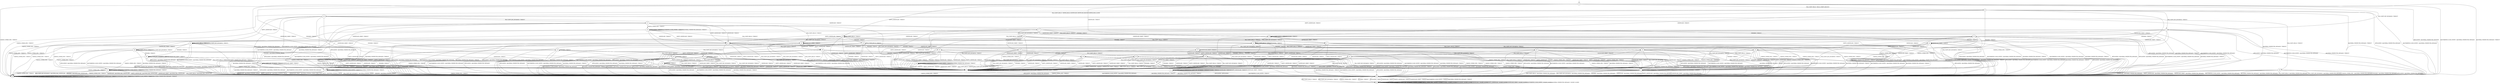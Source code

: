 digraph g {

	s0 [shape="circle" label="s0"];
	s1 [shape="circle" label="s1"];
	s2 [shape="circle" label="s2"];
	s3 [shape="circle" label="s3"];
	s4 [shape="circle" label="s4"];
	s5 [shape="circle" label="s5"];
	s6 [shape="circle" label="s6"];
	s7 [shape="circle" label="s7"];
	s8 [shape="circle" label="s8"];
	s9 [shape="circle" label="s9"];
	s10 [shape="circle" label="s10"];
	s11 [shape="circle" label="s11"];
	s12 [shape="circle" label="s12"];
	s13 [shape="circle" label="s13"];
	s14 [shape="circle" label="s14"];
	s15 [shape="circle" label="s15"];
	s16 [shape="circle" label="s16"];
	s17 [shape="circle" label="s17"];
	s18 [shape="circle" label="s18"];
	s19 [shape="circle" label="s19"];
	s20 [shape="circle" label="s20"];
	s21 [shape="circle" label="s21"];
	s22 [shape="circle" label="s22"];
	s23 [shape="circle" label="s23"];
	s24 [shape="circle" label="s24"];
	s25 [shape="circle" label="s25"];
	s26 [shape="circle" label="s26"];
	s27 [shape="circle" label="s27"];
	s28 [shape="circle" label="s28"];
	s29 [shape="circle" label="s29"];
	s30 [shape="circle" label="s30"];
	s31 [shape="circle" label="s31"];
	s32 [shape="circle" label="s32"];
	s33 [shape="circle" label="s33"];
	s34 [shape="circle" label="s34"];
	s35 [shape="circle" label="s35"];
	s36 [shape="circle" label="s36"];
	s37 [shape="circle" label="s37"];
	s38 [shape="circle" label="s38"];
	s39 [shape="circle" label="s39"];
	s40 [shape="circle" label="s40"];
	s41 [shape="circle" label="s41"];
	s42 [shape="circle" label="s42"];
	s43 [shape="circle" label="s43"];
	s44 [shape="circle" label="s44"];
	s45 [shape="circle" label="s45"];
	s46 [shape="circle" label="s46"];
	s0 -> s3 [label="RSA_CLIENT_HELLO / HELLO_VERIFY_REQUEST"];
	s0 -> s1 [label="RSA_CLIENT_KEY_EXCHANGE / TIMEOUT"];
	s0 -> s9 [label="CHANGE_CIPHER_SPEC / TIMEOUT"];
	s0 -> s7 [label="FINISHED / TIMEOUT"];
	s0 -> s5 [label="APPLICATION / Alert(FATAL,UNEXPECTED_MESSAGE)"];
	s0 -> s8 [label="CERTIFICATE / TIMEOUT"];
	s0 -> s4 [label="EMPTY_CERTIFICATE / TIMEOUT"];
	s0 -> s7 [label="CERTIFICATE_VERIFY / TIMEOUT"];
	s0 -> s5 [label="Alert(WARNING,CLOSE_NOTIFY) / Alert(FATAL,UNEXPECTED_MESSAGE)"];
	s0 -> s5 [label="Alert(FATAL,UNEXPECTED_MESSAGE) / TIMEOUT"];
	s1 -> s25 [label="RSA_CLIENT_HELLO / TIMEOUT"];
	s1 -> s7 [label="RSA_CLIENT_KEY_EXCHANGE / TIMEOUT"];
	s1 -> s2 [label="CHANGE_CIPHER_SPEC / TIMEOUT"];
	s1 -> s41 [label="FINISHED / TIMEOUT"];
	s1 -> s5 [label="APPLICATION / Alert(FATAL,UNEXPECTED_MESSAGE)"];
	s1 -> s24 [label="CERTIFICATE / TIMEOUT"];
	s1 -> s24 [label="EMPTY_CERTIFICATE / TIMEOUT"];
	s1 -> s42 [label="CERTIFICATE_VERIFY / TIMEOUT"];
	s1 -> s5 [label="Alert(WARNING,CLOSE_NOTIFY) / Alert(FATAL,UNEXPECTED_MESSAGE)"];
	s1 -> s5 [label="Alert(FATAL,UNEXPECTED_MESSAGE) / TIMEOUT"];
	s2 -> s5 [label="RSA_CLIENT_HELLO / Alert(FATAL,UNEXPECTED_MESSAGE)"];
	s2 -> s5 [label="RSA_CLIENT_KEY_EXCHANGE / Alert(FATAL,UNEXPECTED_MESSAGE)"];
	s2 -> s9 [label="CHANGE_CIPHER_SPEC / TIMEOUT"];
	s2 -> s5 [label="FINISHED / Alert(FATAL,UNEXPECTED_MESSAGE)"];
	s2 -> s2 [label="APPLICATION / TIMEOUT"];
	s2 -> s5 [label="CERTIFICATE / Alert(FATAL,UNEXPECTED_MESSAGE)"];
	s2 -> s5 [label="EMPTY_CERTIFICATE / Alert(FATAL,UNEXPECTED_MESSAGE)"];
	s2 -> s5 [label="CERTIFICATE_VERIFY / Alert(FATAL,UNEXPECTED_MESSAGE)"];
	s2 -> s2 [label="Alert(WARNING,CLOSE_NOTIFY) / TIMEOUT"];
	s2 -> s2 [label="Alert(FATAL,UNEXPECTED_MESSAGE) / TIMEOUT"];
	s3 -> s10 [label="RSA_CLIENT_HELLO / SERVER_HELLO,CERTIFICATE,CERTIFICATE_REQUEST,SERVER_HELLO_DONE"];
	s3 -> s1 [label="RSA_CLIENT_KEY_EXCHANGE / TIMEOUT"];
	s3 -> s9 [label="CHANGE_CIPHER_SPEC / TIMEOUT"];
	s3 -> s7 [label="FINISHED / TIMEOUT"];
	s3 -> s5 [label="APPLICATION / Alert(FATAL,UNEXPECTED_MESSAGE)"];
	s3 -> s8 [label="CERTIFICATE / TIMEOUT"];
	s3 -> s4 [label="EMPTY_CERTIFICATE / TIMEOUT"];
	s3 -> s7 [label="CERTIFICATE_VERIFY / TIMEOUT"];
	s3 -> s5 [label="Alert(WARNING,CLOSE_NOTIFY) / Alert(FATAL,UNEXPECTED_MESSAGE)"];
	s3 -> s5 [label="Alert(FATAL,UNEXPECTED_MESSAGE) / TIMEOUT"];
	s4 -> s4 [label="RSA_CLIENT_HELLO / TIMEOUT"];
	s4 -> s24 [label="RSA_CLIENT_KEY_EXCHANGE / TIMEOUT"];
	s4 -> s2 [label="CHANGE_CIPHER_SPEC / TIMEOUT"];
	s4 -> s33 [label="FINISHED / TIMEOUT"];
	s4 -> s5 [label="APPLICATION / Alert(FATAL,UNEXPECTED_MESSAGE)"];
	s4 -> s7 [label="CERTIFICATE / TIMEOUT"];
	s4 -> s7 [label="EMPTY_CERTIFICATE / TIMEOUT"];
	s4 -> s27 [label="CERTIFICATE_VERIFY / TIMEOUT"];
	s4 -> s5 [label="Alert(WARNING,CLOSE_NOTIFY) / Alert(FATAL,UNEXPECTED_MESSAGE)"];
	s4 -> s5 [label="Alert(FATAL,UNEXPECTED_MESSAGE) / TIMEOUT"];
	s5 -> s6 [label="RSA_CLIENT_HELLO / TIMEOUT"];
	s5 -> s6 [label="RSA_CLIENT_KEY_EXCHANGE / TIMEOUT"];
	s5 -> s6 [label="CHANGE_CIPHER_SPEC / TIMEOUT"];
	s5 -> s6 [label="FINISHED / TIMEOUT"];
	s5 -> s6 [label="APPLICATION / TIMEOUT"];
	s5 -> s6 [label="CERTIFICATE / TIMEOUT"];
	s5 -> s6 [label="EMPTY_CERTIFICATE / TIMEOUT"];
	s5 -> s6 [label="CERTIFICATE_VERIFY / TIMEOUT"];
	s5 -> s6 [label="Alert(WARNING,CLOSE_NOTIFY) / TIMEOUT"];
	s5 -> s6 [label="Alert(FATAL,UNEXPECTED_MESSAGE) / TIMEOUT"];
	s6 -> s6 [label="RSA_CLIENT_HELLO / SOCKET_CLOSED"];
	s6 -> s6 [label="RSA_CLIENT_KEY_EXCHANGE / SOCKET_CLOSED"];
	s6 -> s6 [label="CHANGE_CIPHER_SPEC / SOCKET_CLOSED"];
	s6 -> s6 [label="FINISHED / SOCKET_CLOSED"];
	s6 -> s6 [label="APPLICATION / SOCKET_CLOSED"];
	s6 -> s6 [label="CERTIFICATE / SOCKET_CLOSED"];
	s6 -> s6 [label="EMPTY_CERTIFICATE / SOCKET_CLOSED"];
	s6 -> s6 [label="CERTIFICATE_VERIFY / SOCKET_CLOSED"];
	s6 -> s6 [label="Alert(WARNING,CLOSE_NOTIFY) / SOCKET_CLOSED"];
	s6 -> s6 [label="Alert(FATAL,UNEXPECTED_MESSAGE) / SOCKET_CLOSED"];
	s7 -> s7 [label="RSA_CLIENT_HELLO / TIMEOUT"];
	s7 -> s7 [label="RSA_CLIENT_KEY_EXCHANGE / TIMEOUT"];
	s7 -> s9 [label="CHANGE_CIPHER_SPEC / TIMEOUT"];
	s7 -> s7 [label="FINISHED / TIMEOUT"];
	s7 -> s5 [label="APPLICATION / Alert(FATAL,UNEXPECTED_MESSAGE)"];
	s7 -> s7 [label="CERTIFICATE / TIMEOUT"];
	s7 -> s7 [label="EMPTY_CERTIFICATE / TIMEOUT"];
	s7 -> s7 [label="CERTIFICATE_VERIFY / TIMEOUT"];
	s7 -> s5 [label="Alert(WARNING,CLOSE_NOTIFY) / Alert(FATAL,UNEXPECTED_MESSAGE)"];
	s7 -> s5 [label="Alert(FATAL,UNEXPECTED_MESSAGE) / TIMEOUT"];
	s8 -> s8 [label="RSA_CLIENT_HELLO / TIMEOUT"];
	s8 -> s23 [label="RSA_CLIENT_KEY_EXCHANGE / TIMEOUT"];
	s8 -> s9 [label="CHANGE_CIPHER_SPEC / TIMEOUT"];
	s8 -> s8 [label="FINISHED / TIMEOUT"];
	s8 -> s5 [label="APPLICATION / Alert(FATAL,UNEXPECTED_MESSAGE)"];
	s8 -> s7 [label="CERTIFICATE / TIMEOUT"];
	s8 -> s7 [label="EMPTY_CERTIFICATE / TIMEOUT"];
	s8 -> s27 [label="CERTIFICATE_VERIFY / TIMEOUT"];
	s8 -> s5 [label="Alert(WARNING,CLOSE_NOTIFY) / Alert(FATAL,UNEXPECTED_MESSAGE)"];
	s8 -> s5 [label="Alert(FATAL,UNEXPECTED_MESSAGE) / TIMEOUT"];
	s9 -> s9 [label="RSA_CLIENT_HELLO / TIMEOUT"];
	s9 -> s9 [label="RSA_CLIENT_KEY_EXCHANGE / TIMEOUT"];
	s9 -> s9 [label="CHANGE_CIPHER_SPEC / TIMEOUT"];
	s9 -> s9 [label="FINISHED / TIMEOUT"];
	s9 -> s9 [label="APPLICATION / TIMEOUT"];
	s9 -> s9 [label="CERTIFICATE / TIMEOUT"];
	s9 -> s9 [label="EMPTY_CERTIFICATE / TIMEOUT"];
	s9 -> s9 [label="CERTIFICATE_VERIFY / TIMEOUT"];
	s9 -> s9 [label="Alert(WARNING,CLOSE_NOTIFY) / TIMEOUT"];
	s9 -> s9 [label="Alert(FATAL,UNEXPECTED_MESSAGE) / TIMEOUT"];
	s10 -> s26 [label="RSA_CLIENT_HELLO / TIMEOUT"];
	s10 -> s12 [label="RSA_CLIENT_KEY_EXCHANGE / TIMEOUT"];
	s10 -> s9 [label="CHANGE_CIPHER_SPEC / TIMEOUT"];
	s10 -> s7 [label="FINISHED / TIMEOUT"];
	s10 -> s5 [label="APPLICATION / Alert(FATAL,UNEXPECTED_MESSAGE)"];
	s10 -> s17 [label="CERTIFICATE / TIMEOUT"];
	s10 -> s11 [label="EMPTY_CERTIFICATE / TIMEOUT"];
	s10 -> s7 [label="CERTIFICATE_VERIFY / TIMEOUT"];
	s10 -> s5 [label="Alert(WARNING,CLOSE_NOTIFY) / Alert(FATAL,UNEXPECTED_MESSAGE)"];
	s10 -> s5 [label="Alert(FATAL,UNEXPECTED_MESSAGE) / TIMEOUT"];
	s11 -> s11 [label="RSA_CLIENT_HELLO / TIMEOUT"];
	s11 -> s11 [label="RSA_CLIENT_KEY_EXCHANGE / TIMEOUT"];
	s11 -> s13 [label="CHANGE_CIPHER_SPEC / TIMEOUT"];
	s11 -> s35 [label="FINISHED / TIMEOUT"];
	s11 -> s5 [label="APPLICATION / Alert(FATAL,UNEXPECTED_MESSAGE)"];
	s11 -> s7 [label="CERTIFICATE / TIMEOUT"];
	s11 -> s7 [label="EMPTY_CERTIFICATE / TIMEOUT"];
	s11 -> s38 [label="CERTIFICATE_VERIFY / TIMEOUT"];
	s11 -> s5 [label="Alert(WARNING,CLOSE_NOTIFY) / Alert(FATAL,UNEXPECTED_MESSAGE)"];
	s11 -> s5 [label="Alert(FATAL,UNEXPECTED_MESSAGE) / TIMEOUT"];
	s12 -> s25 [label="RSA_CLIENT_HELLO / TIMEOUT"];
	s12 -> s7 [label="RSA_CLIENT_KEY_EXCHANGE / TIMEOUT"];
	s12 -> s16 [label="CHANGE_CIPHER_SPEC / TIMEOUT"];
	s12 -> s41 [label="FINISHED / TIMEOUT"];
	s12 -> s5 [label="APPLICATION / Alert(FATAL,UNEXPECTED_MESSAGE)"];
	s12 -> s24 [label="CERTIFICATE / TIMEOUT"];
	s12 -> s24 [label="EMPTY_CERTIFICATE / TIMEOUT"];
	s12 -> s14 [label="CERTIFICATE_VERIFY / TIMEOUT"];
	s12 -> s5 [label="Alert(WARNING,CLOSE_NOTIFY) / Alert(FATAL,UNEXPECTED_MESSAGE)"];
	s12 -> s5 [label="Alert(FATAL,UNEXPECTED_MESSAGE) / TIMEOUT"];
	s13 -> s5 [label="RSA_CLIENT_HELLO / Alert(FATAL,BAD_CERTIFICATE)"];
	s13 -> s5 [label="RSA_CLIENT_KEY_EXCHANGE / Alert(FATAL,BAD_CERTIFICATE)"];
	s13 -> s9 [label="CHANGE_CIPHER_SPEC / TIMEOUT"];
	s13 -> s5 [label="FINISHED / Alert(FATAL,BAD_CERTIFICATE)"];
	s13 -> s13 [label="APPLICATION / TIMEOUT"];
	s13 -> s5 [label="CERTIFICATE / Alert(FATAL,BAD_CERTIFICATE)"];
	s13 -> s5 [label="EMPTY_CERTIFICATE / Alert(FATAL,BAD_CERTIFICATE)"];
	s13 -> s5 [label="CERTIFICATE_VERIFY / Alert(FATAL,BAD_CERTIFICATE)"];
	s13 -> s13 [label="Alert(WARNING,CLOSE_NOTIFY) / TIMEOUT"];
	s13 -> s13 [label="Alert(FATAL,UNEXPECTED_MESSAGE) / TIMEOUT"];
	s14 -> s34 [label="RSA_CLIENT_HELLO / TIMEOUT"];
	s14 -> s7 [label="RSA_CLIENT_KEY_EXCHANGE / TIMEOUT"];
	s14 -> s15 [label="CHANGE_CIPHER_SPEC / TIMEOUT"];
	s14 -> s14 [label="FINISHED / TIMEOUT"];
	s14 -> s5 [label="APPLICATION / Alert(FATAL,UNEXPECTED_MESSAGE)"];
	s14 -> s36 [label="CERTIFICATE / TIMEOUT"];
	s14 -> s36 [label="EMPTY_CERTIFICATE / TIMEOUT"];
	s14 -> s7 [label="CERTIFICATE_VERIFY / TIMEOUT"];
	s14 -> s5 [label="Alert(WARNING,CLOSE_NOTIFY) / Alert(FATAL,UNEXPECTED_MESSAGE)"];
	s14 -> s5 [label="Alert(FATAL,UNEXPECTED_MESSAGE) / TIMEOUT"];
	s15 -> s5 [label="RSA_CLIENT_HELLO / Alert(FATAL,INTERNAL_ERROR)"];
	s15 -> s5 [label="RSA_CLIENT_KEY_EXCHANGE / Alert(FATAL,INTERNAL_ERROR)"];
	s15 -> s9 [label="CHANGE_CIPHER_SPEC / TIMEOUT"];
	s15 -> s5 [label="FINISHED / Alert(FATAL,INTERNAL_ERROR)"];
	s15 -> s15 [label="APPLICATION / TIMEOUT"];
	s15 -> s5 [label="CERTIFICATE / Alert(FATAL,INTERNAL_ERROR)"];
	s15 -> s5 [label="EMPTY_CERTIFICATE / Alert(FATAL,INTERNAL_ERROR)"];
	s15 -> s5 [label="CERTIFICATE_VERIFY / Alert(FATAL,INTERNAL_ERROR)"];
	s15 -> s15 [label="Alert(WARNING,CLOSE_NOTIFY) / TIMEOUT"];
	s15 -> s15 [label="Alert(FATAL,UNEXPECTED_MESSAGE) / TIMEOUT"];
	s16 -> s25 [label="RSA_CLIENT_HELLO / TIMEOUT"];
	s16 -> s7 [label="RSA_CLIENT_KEY_EXCHANGE / TIMEOUT"];
	s16 -> s9 [label="CHANGE_CIPHER_SPEC / TIMEOUT"];
	s16 -> s5 [label="FINISHED / Alert(FATAL,INTERNAL_ERROR)"];
	s16 -> s16 [label="APPLICATION / TIMEOUT"];
	s16 -> s24 [label="CERTIFICATE / TIMEOUT"];
	s16 -> s24 [label="EMPTY_CERTIFICATE / TIMEOUT"];
	s16 -> s42 [label="CERTIFICATE_VERIFY / TIMEOUT"];
	s16 -> s16 [label="Alert(WARNING,CLOSE_NOTIFY) / TIMEOUT"];
	s16 -> s16 [label="Alert(FATAL,UNEXPECTED_MESSAGE) / TIMEOUT"];
	s17 -> s8 [label="RSA_CLIENT_HELLO / TIMEOUT"];
	s17 -> s18 [label="RSA_CLIENT_KEY_EXCHANGE / TIMEOUT"];
	s17 -> s9 [label="CHANGE_CIPHER_SPEC / TIMEOUT"];
	s17 -> s8 [label="FINISHED / TIMEOUT"];
	s17 -> s5 [label="APPLICATION / Alert(FATAL,UNEXPECTED_MESSAGE)"];
	s17 -> s7 [label="CERTIFICATE / TIMEOUT"];
	s17 -> s7 [label="EMPTY_CERTIFICATE / TIMEOUT"];
	s17 -> s27 [label="CERTIFICATE_VERIFY / TIMEOUT"];
	s17 -> s5 [label="Alert(WARNING,CLOSE_NOTIFY) / Alert(FATAL,UNEXPECTED_MESSAGE)"];
	s17 -> s5 [label="Alert(FATAL,UNEXPECTED_MESSAGE) / TIMEOUT"];
	s18 -> s23 [label="RSA_CLIENT_HELLO / TIMEOUT"];
	s18 -> s7 [label="RSA_CLIENT_KEY_EXCHANGE / TIMEOUT"];
	s18 -> s9 [label="CHANGE_CIPHER_SPEC / TIMEOUT"];
	s18 -> s23 [label="FINISHED / TIMEOUT"];
	s18 -> s5 [label="APPLICATION / Alert(FATAL,UNEXPECTED_MESSAGE)"];
	s18 -> s7 [label="CERTIFICATE / TIMEOUT"];
	s18 -> s7 [label="EMPTY_CERTIFICATE / TIMEOUT"];
	s18 -> s19 [label="CERTIFICATE_VERIFY / TIMEOUT"];
	s18 -> s5 [label="Alert(WARNING,CLOSE_NOTIFY) / Alert(FATAL,UNEXPECTED_MESSAGE)"];
	s18 -> s5 [label="Alert(FATAL,UNEXPECTED_MESSAGE) / TIMEOUT"];
	s19 -> s22 [label="RSA_CLIENT_HELLO / TIMEOUT"];
	s19 -> s7 [label="RSA_CLIENT_KEY_EXCHANGE / TIMEOUT"];
	s19 -> s20 [label="CHANGE_CIPHER_SPEC / TIMEOUT"];
	s19 -> s39 [label="FINISHED / TIMEOUT"];
	s19 -> s5 [label="APPLICATION / Alert(FATAL,UNEXPECTED_MESSAGE)"];
	s19 -> s7 [label="CERTIFICATE / TIMEOUT"];
	s19 -> s7 [label="EMPTY_CERTIFICATE / TIMEOUT"];
	s19 -> s7 [label="CERTIFICATE_VERIFY / TIMEOUT"];
	s19 -> s5 [label="Alert(WARNING,CLOSE_NOTIFY) / Alert(FATAL,UNEXPECTED_MESSAGE)"];
	s19 -> s5 [label="Alert(FATAL,UNEXPECTED_MESSAGE) / TIMEOUT"];
	s20 -> s7 [label="RSA_CLIENT_HELLO / TIMEOUT"];
	s20 -> s7 [label="RSA_CLIENT_KEY_EXCHANGE / TIMEOUT"];
	s20 -> s9 [label="CHANGE_CIPHER_SPEC / TIMEOUT"];
	s20 -> s21 [label="FINISHED / CHANGE_CIPHER_SPEC,FINISHED,CHANGE_CIPHER_SPEC,FINISHED"];
	s20 -> s20 [label="APPLICATION / TIMEOUT"];
	s20 -> s7 [label="CERTIFICATE / TIMEOUT"];
	s20 -> s7 [label="EMPTY_CERTIFICATE / TIMEOUT"];
	s20 -> s7 [label="CERTIFICATE_VERIFY / TIMEOUT"];
	s20 -> s20 [label="Alert(WARNING,CLOSE_NOTIFY) / TIMEOUT"];
	s20 -> s20 [label="Alert(FATAL,UNEXPECTED_MESSAGE) / TIMEOUT"];
	s21 -> s21 [label="RSA_CLIENT_HELLO / TIMEOUT"];
	s21 -> s21 [label="RSA_CLIENT_KEY_EXCHANGE / TIMEOUT"];
	s21 -> s9 [label="CHANGE_CIPHER_SPEC / TIMEOUT"];
	s21 -> s21 [label="FINISHED / TIMEOUT"];
	s21 -> s5 [label="APPLICATION / APPLICATION"];
	s21 -> s21 [label="CERTIFICATE / TIMEOUT"];
	s21 -> s21 [label="EMPTY_CERTIFICATE / TIMEOUT"];
	s21 -> s21 [label="CERTIFICATE_VERIFY / TIMEOUT"];
	s21 -> s5 [label="Alert(WARNING,CLOSE_NOTIFY) / TIMEOUT"];
	s21 -> s5 [label="Alert(FATAL,UNEXPECTED_MESSAGE) / TIMEOUT"];
	s22 -> s7 [label="RSA_CLIENT_HELLO / TIMEOUT"];
	s22 -> s7 [label="RSA_CLIENT_KEY_EXCHANGE / TIMEOUT"];
	s22 -> s2 [label="CHANGE_CIPHER_SPEC / TIMEOUT"];
	s22 -> s32 [label="FINISHED / TIMEOUT"];
	s22 -> s5 [label="APPLICATION / Alert(FATAL,UNEXPECTED_MESSAGE)"];
	s22 -> s7 [label="CERTIFICATE / TIMEOUT"];
	s22 -> s7 [label="EMPTY_CERTIFICATE / TIMEOUT"];
	s22 -> s7 [label="CERTIFICATE_VERIFY / TIMEOUT"];
	s22 -> s5 [label="Alert(WARNING,CLOSE_NOTIFY) / Alert(FATAL,UNEXPECTED_MESSAGE)"];
	s22 -> s5 [label="Alert(FATAL,UNEXPECTED_MESSAGE) / TIMEOUT"];
	s23 -> s23 [label="RSA_CLIENT_HELLO / TIMEOUT"];
	s23 -> s7 [label="RSA_CLIENT_KEY_EXCHANGE / TIMEOUT"];
	s23 -> s9 [label="CHANGE_CIPHER_SPEC / TIMEOUT"];
	s23 -> s23 [label="FINISHED / TIMEOUT"];
	s23 -> s5 [label="APPLICATION / Alert(FATAL,UNEXPECTED_MESSAGE)"];
	s23 -> s7 [label="CERTIFICATE / TIMEOUT"];
	s23 -> s7 [label="EMPTY_CERTIFICATE / TIMEOUT"];
	s23 -> s28 [label="CERTIFICATE_VERIFY / TIMEOUT"];
	s23 -> s5 [label="Alert(WARNING,CLOSE_NOTIFY) / Alert(FATAL,UNEXPECTED_MESSAGE)"];
	s23 -> s5 [label="Alert(FATAL,UNEXPECTED_MESSAGE) / TIMEOUT"];
	s24 -> s29 [label="RSA_CLIENT_HELLO / TIMEOUT"];
	s24 -> s7 [label="RSA_CLIENT_KEY_EXCHANGE / TIMEOUT"];
	s24 -> s2 [label="CHANGE_CIPHER_SPEC / TIMEOUT"];
	s24 -> s45 [label="FINISHED / TIMEOUT"];
	s24 -> s5 [label="APPLICATION / Alert(FATAL,UNEXPECTED_MESSAGE)"];
	s24 -> s7 [label="CERTIFICATE / TIMEOUT"];
	s24 -> s7 [label="EMPTY_CERTIFICATE / TIMEOUT"];
	s24 -> s28 [label="CERTIFICATE_VERIFY / TIMEOUT"];
	s24 -> s5 [label="Alert(WARNING,CLOSE_NOTIFY) / Alert(FATAL,UNEXPECTED_MESSAGE)"];
	s24 -> s5 [label="Alert(FATAL,UNEXPECTED_MESSAGE) / TIMEOUT"];
	s25 -> s7 [label="RSA_CLIENT_HELLO / TIMEOUT"];
	s25 -> s7 [label="RSA_CLIENT_KEY_EXCHANGE / TIMEOUT"];
	s25 -> s2 [label="CHANGE_CIPHER_SPEC / TIMEOUT"];
	s25 -> s30 [label="FINISHED / TIMEOUT"];
	s25 -> s5 [label="APPLICATION / Alert(FATAL,UNEXPECTED_MESSAGE)"];
	s25 -> s29 [label="CERTIFICATE / TIMEOUT"];
	s25 -> s29 [label="EMPTY_CERTIFICATE / TIMEOUT"];
	s25 -> s25 [label="CERTIFICATE_VERIFY / TIMEOUT"];
	s25 -> s5 [label="Alert(WARNING,CLOSE_NOTIFY) / Alert(FATAL,UNEXPECTED_MESSAGE)"];
	s25 -> s5 [label="Alert(FATAL,UNEXPECTED_MESSAGE) / TIMEOUT"];
	s26 -> s5 [label="RSA_CLIENT_HELLO / Alert(FATAL,UNEXPECTED_MESSAGE)"];
	s26 -> s5 [label="RSA_CLIENT_KEY_EXCHANGE / Alert(FATAL,UNEXPECTED_MESSAGE)"];
	s26 -> s5 [label="CHANGE_CIPHER_SPEC / Alert(FATAL,UNEXPECTED_MESSAGE)"];
	s26 -> s5 [label="FINISHED / Alert(FATAL,UNEXPECTED_MESSAGE)"];
	s26 -> s5 [label="APPLICATION / Alert(FATAL,UNEXPECTED_MESSAGE)"];
	s26 -> s5 [label="CERTIFICATE / Alert(FATAL,UNEXPECTED_MESSAGE)"];
	s26 -> s5 [label="EMPTY_CERTIFICATE / Alert(FATAL,UNEXPECTED_MESSAGE)"];
	s26 -> s5 [label="CERTIFICATE_VERIFY / Alert(FATAL,UNEXPECTED_MESSAGE)"];
	s26 -> s5 [label="Alert(WARNING,CLOSE_NOTIFY) / Alert(FATAL,UNEXPECTED_MESSAGE)"];
	s26 -> s5 [label="Alert(FATAL,UNEXPECTED_MESSAGE) / Alert(FATAL,UNEXPECTED_MESSAGE)"];
	s27 -> s40 [label="RSA_CLIENT_HELLO / TIMEOUT"];
	s27 -> s28 [label="RSA_CLIENT_KEY_EXCHANGE / TIMEOUT"];
	s27 -> s2 [label="CHANGE_CIPHER_SPEC / TIMEOUT"];
	s27 -> s43 [label="FINISHED / TIMEOUT"];
	s27 -> s5 [label="APPLICATION / Alert(FATAL,UNEXPECTED_MESSAGE)"];
	s27 -> s7 [label="CERTIFICATE / TIMEOUT"];
	s27 -> s7 [label="EMPTY_CERTIFICATE / TIMEOUT"];
	s27 -> s7 [label="CERTIFICATE_VERIFY / TIMEOUT"];
	s27 -> s5 [label="Alert(WARNING,CLOSE_NOTIFY) / Alert(FATAL,UNEXPECTED_MESSAGE)"];
	s27 -> s5 [label="Alert(FATAL,UNEXPECTED_MESSAGE) / TIMEOUT"];
	s28 -> s22 [label="RSA_CLIENT_HELLO / TIMEOUT"];
	s28 -> s7 [label="RSA_CLIENT_KEY_EXCHANGE / TIMEOUT"];
	s28 -> s2 [label="CHANGE_CIPHER_SPEC / TIMEOUT"];
	s28 -> s39 [label="FINISHED / TIMEOUT"];
	s28 -> s5 [label="APPLICATION / Alert(FATAL,UNEXPECTED_MESSAGE)"];
	s28 -> s7 [label="CERTIFICATE / TIMEOUT"];
	s28 -> s7 [label="EMPTY_CERTIFICATE / TIMEOUT"];
	s28 -> s7 [label="CERTIFICATE_VERIFY / TIMEOUT"];
	s28 -> s5 [label="Alert(WARNING,CLOSE_NOTIFY) / Alert(FATAL,UNEXPECTED_MESSAGE)"];
	s28 -> s5 [label="Alert(FATAL,UNEXPECTED_MESSAGE) / TIMEOUT"];
	s29 -> s7 [label="RSA_CLIENT_HELLO / TIMEOUT"];
	s29 -> s7 [label="RSA_CLIENT_KEY_EXCHANGE / TIMEOUT"];
	s29 -> s2 [label="CHANGE_CIPHER_SPEC / TIMEOUT"];
	s29 -> s31 [label="FINISHED / TIMEOUT"];
	s29 -> s5 [label="APPLICATION / Alert(FATAL,UNEXPECTED_MESSAGE)"];
	s29 -> s7 [label="CERTIFICATE / TIMEOUT"];
	s29 -> s7 [label="EMPTY_CERTIFICATE / TIMEOUT"];
	s29 -> s22 [label="CERTIFICATE_VERIFY / TIMEOUT"];
	s29 -> s5 [label="Alert(WARNING,CLOSE_NOTIFY) / Alert(FATAL,UNEXPECTED_MESSAGE)"];
	s29 -> s5 [label="Alert(FATAL,UNEXPECTED_MESSAGE) / TIMEOUT"];
	s30 -> s7 [label="RSA_CLIENT_HELLO / TIMEOUT"];
	s30 -> s7 [label="RSA_CLIENT_KEY_EXCHANGE / TIMEOUT"];
	s30 -> s2 [label="CHANGE_CIPHER_SPEC / TIMEOUT"];
	s30 -> s7 [label="FINISHED / TIMEOUT"];
	s30 -> s5 [label="APPLICATION / Alert(FATAL,UNEXPECTED_MESSAGE)"];
	s30 -> s31 [label="CERTIFICATE / TIMEOUT"];
	s30 -> s31 [label="EMPTY_CERTIFICATE / TIMEOUT"];
	s30 -> s30 [label="CERTIFICATE_VERIFY / TIMEOUT"];
	s30 -> s5 [label="Alert(WARNING,CLOSE_NOTIFY) / Alert(FATAL,UNEXPECTED_MESSAGE)"];
	s30 -> s5 [label="Alert(FATAL,UNEXPECTED_MESSAGE) / TIMEOUT"];
	s31 -> s7 [label="RSA_CLIENT_HELLO / TIMEOUT"];
	s31 -> s7 [label="RSA_CLIENT_KEY_EXCHANGE / TIMEOUT"];
	s31 -> s2 [label="CHANGE_CIPHER_SPEC / TIMEOUT"];
	s31 -> s7 [label="FINISHED / TIMEOUT"];
	s31 -> s5 [label="APPLICATION / Alert(FATAL,UNEXPECTED_MESSAGE)"];
	s31 -> s7 [label="CERTIFICATE / TIMEOUT"];
	s31 -> s7 [label="EMPTY_CERTIFICATE / TIMEOUT"];
	s31 -> s32 [label="CERTIFICATE_VERIFY / TIMEOUT"];
	s31 -> s5 [label="Alert(WARNING,CLOSE_NOTIFY) / Alert(FATAL,UNEXPECTED_MESSAGE)"];
	s31 -> s5 [label="Alert(FATAL,UNEXPECTED_MESSAGE) / TIMEOUT"];
	s32 -> s7 [label="RSA_CLIENT_HELLO / TIMEOUT"];
	s32 -> s7 [label="RSA_CLIENT_KEY_EXCHANGE / TIMEOUT"];
	s32 -> s2 [label="CHANGE_CIPHER_SPEC / TIMEOUT"];
	s32 -> s7 [label="FINISHED / TIMEOUT"];
	s32 -> s5 [label="APPLICATION / Alert(FATAL,UNEXPECTED_MESSAGE)"];
	s32 -> s7 [label="CERTIFICATE / TIMEOUT"];
	s32 -> s7 [label="EMPTY_CERTIFICATE / TIMEOUT"];
	s32 -> s7 [label="CERTIFICATE_VERIFY / TIMEOUT"];
	s32 -> s5 [label="Alert(WARNING,CLOSE_NOTIFY) / Alert(FATAL,UNEXPECTED_MESSAGE)"];
	s32 -> s5 [label="Alert(FATAL,UNEXPECTED_MESSAGE) / TIMEOUT"];
	s33 -> s33 [label="RSA_CLIENT_HELLO / TIMEOUT"];
	s33 -> s45 [label="RSA_CLIENT_KEY_EXCHANGE / TIMEOUT"];
	s33 -> s2 [label="CHANGE_CIPHER_SPEC / TIMEOUT"];
	s33 -> s7 [label="FINISHED / TIMEOUT"];
	s33 -> s5 [label="APPLICATION / Alert(FATAL,UNEXPECTED_MESSAGE)"];
	s33 -> s7 [label="CERTIFICATE / TIMEOUT"];
	s33 -> s7 [label="EMPTY_CERTIFICATE / TIMEOUT"];
	s33 -> s43 [label="CERTIFICATE_VERIFY / TIMEOUT"];
	s33 -> s5 [label="Alert(WARNING,CLOSE_NOTIFY) / Alert(FATAL,UNEXPECTED_MESSAGE)"];
	s33 -> s5 [label="Alert(FATAL,UNEXPECTED_MESSAGE) / TIMEOUT"];
	s34 -> s7 [label="RSA_CLIENT_HELLO / TIMEOUT"];
	s34 -> s7 [label="RSA_CLIENT_KEY_EXCHANGE / TIMEOUT"];
	s34 -> s15 [label="CHANGE_CIPHER_SPEC / TIMEOUT"];
	s34 -> s34 [label="FINISHED / TIMEOUT"];
	s34 -> s5 [label="APPLICATION / Alert(FATAL,UNEXPECTED_MESSAGE)"];
	s34 -> s37 [label="CERTIFICATE / TIMEOUT"];
	s34 -> s37 [label="EMPTY_CERTIFICATE / TIMEOUT"];
	s34 -> s7 [label="CERTIFICATE_VERIFY / TIMEOUT"];
	s34 -> s5 [label="Alert(WARNING,CLOSE_NOTIFY) / Alert(FATAL,UNEXPECTED_MESSAGE)"];
	s34 -> s5 [label="Alert(FATAL,UNEXPECTED_MESSAGE) / TIMEOUT"];
	s35 -> s46 [label="RSA_CLIENT_HELLO / TIMEOUT"];
	s35 -> s35 [label="RSA_CLIENT_KEY_EXCHANGE / TIMEOUT"];
	s35 -> s13 [label="CHANGE_CIPHER_SPEC / TIMEOUT"];
	s35 -> s7 [label="FINISHED / TIMEOUT"];
	s35 -> s5 [label="APPLICATION / Alert(FATAL,UNEXPECTED_MESSAGE)"];
	s35 -> s7 [label="CERTIFICATE / TIMEOUT"];
	s35 -> s7 [label="EMPTY_CERTIFICATE / TIMEOUT"];
	s35 -> s35 [label="CERTIFICATE_VERIFY / TIMEOUT"];
	s35 -> s5 [label="Alert(WARNING,CLOSE_NOTIFY) / Alert(FATAL,UNEXPECTED_MESSAGE)"];
	s35 -> s5 [label="Alert(FATAL,UNEXPECTED_MESSAGE) / TIMEOUT"];
	s36 -> s37 [label="RSA_CLIENT_HELLO / TIMEOUT"];
	s36 -> s7 [label="RSA_CLIENT_KEY_EXCHANGE / TIMEOUT"];
	s36 -> s15 [label="CHANGE_CIPHER_SPEC / TIMEOUT"];
	s36 -> s36 [label="FINISHED / TIMEOUT"];
	s36 -> s5 [label="APPLICATION / Alert(FATAL,UNEXPECTED_MESSAGE)"];
	s36 -> s7 [label="CERTIFICATE / TIMEOUT"];
	s36 -> s7 [label="EMPTY_CERTIFICATE / TIMEOUT"];
	s36 -> s7 [label="CERTIFICATE_VERIFY / TIMEOUT"];
	s36 -> s5 [label="Alert(WARNING,CLOSE_NOTIFY) / Alert(FATAL,UNEXPECTED_MESSAGE)"];
	s36 -> s5 [label="Alert(FATAL,UNEXPECTED_MESSAGE) / TIMEOUT"];
	s37 -> s7 [label="RSA_CLIENT_HELLO / TIMEOUT"];
	s37 -> s7 [label="RSA_CLIENT_KEY_EXCHANGE / TIMEOUT"];
	s37 -> s15 [label="CHANGE_CIPHER_SPEC / TIMEOUT"];
	s37 -> s37 [label="FINISHED / TIMEOUT"];
	s37 -> s5 [label="APPLICATION / Alert(FATAL,UNEXPECTED_MESSAGE)"];
	s37 -> s7 [label="CERTIFICATE / TIMEOUT"];
	s37 -> s7 [label="EMPTY_CERTIFICATE / TIMEOUT"];
	s37 -> s7 [label="CERTIFICATE_VERIFY / TIMEOUT"];
	s37 -> s5 [label="Alert(WARNING,CLOSE_NOTIFY) / Alert(FATAL,UNEXPECTED_MESSAGE)"];
	s37 -> s5 [label="Alert(FATAL,UNEXPECTED_MESSAGE) / TIMEOUT"];
	s38 -> s38 [label="RSA_CLIENT_HELLO / TIMEOUT"];
	s38 -> s38 [label="RSA_CLIENT_KEY_EXCHANGE / TIMEOUT"];
	s38 -> s13 [label="CHANGE_CIPHER_SPEC / TIMEOUT"];
	s38 -> s35 [label="FINISHED / TIMEOUT"];
	s38 -> s5 [label="APPLICATION / Alert(FATAL,UNEXPECTED_MESSAGE)"];
	s38 -> s7 [label="CERTIFICATE / TIMEOUT"];
	s38 -> s7 [label="EMPTY_CERTIFICATE / TIMEOUT"];
	s38 -> s7 [label="CERTIFICATE_VERIFY / TIMEOUT"];
	s38 -> s5 [label="Alert(WARNING,CLOSE_NOTIFY) / Alert(FATAL,UNEXPECTED_MESSAGE)"];
	s38 -> s5 [label="Alert(FATAL,UNEXPECTED_MESSAGE) / TIMEOUT"];
	s39 -> s32 [label="RSA_CLIENT_HELLO / TIMEOUT"];
	s39 -> s7 [label="RSA_CLIENT_KEY_EXCHANGE / TIMEOUT"];
	s39 -> s2 [label="CHANGE_CIPHER_SPEC / TIMEOUT"];
	s39 -> s7 [label="FINISHED / TIMEOUT"];
	s39 -> s5 [label="APPLICATION / Alert(FATAL,UNEXPECTED_MESSAGE)"];
	s39 -> s7 [label="CERTIFICATE / TIMEOUT"];
	s39 -> s7 [label="EMPTY_CERTIFICATE / TIMEOUT"];
	s39 -> s7 [label="CERTIFICATE_VERIFY / TIMEOUT"];
	s39 -> s5 [label="Alert(WARNING,CLOSE_NOTIFY) / Alert(FATAL,UNEXPECTED_MESSAGE)"];
	s39 -> s5 [label="Alert(FATAL,UNEXPECTED_MESSAGE) / TIMEOUT"];
	s40 -> s7 [label="RSA_CLIENT_HELLO / TIMEOUT"];
	s40 -> s22 [label="RSA_CLIENT_KEY_EXCHANGE / TIMEOUT"];
	s40 -> s2 [label="CHANGE_CIPHER_SPEC / TIMEOUT"];
	s40 -> s44 [label="FINISHED / TIMEOUT"];
	s40 -> s5 [label="APPLICATION / Alert(FATAL,UNEXPECTED_MESSAGE)"];
	s40 -> s7 [label="CERTIFICATE / TIMEOUT"];
	s40 -> s7 [label="EMPTY_CERTIFICATE / TIMEOUT"];
	s40 -> s7 [label="CERTIFICATE_VERIFY / TIMEOUT"];
	s40 -> s5 [label="Alert(WARNING,CLOSE_NOTIFY) / Alert(FATAL,UNEXPECTED_MESSAGE)"];
	s40 -> s5 [label="Alert(FATAL,UNEXPECTED_MESSAGE) / TIMEOUT"];
	s41 -> s30 [label="RSA_CLIENT_HELLO / TIMEOUT"];
	s41 -> s7 [label="RSA_CLIENT_KEY_EXCHANGE / TIMEOUT"];
	s41 -> s2 [label="CHANGE_CIPHER_SPEC / TIMEOUT"];
	s41 -> s7 [label="FINISHED / TIMEOUT"];
	s41 -> s5 [label="APPLICATION / Alert(FATAL,UNEXPECTED_MESSAGE)"];
	s41 -> s45 [label="CERTIFICATE / TIMEOUT"];
	s41 -> s45 [label="EMPTY_CERTIFICATE / TIMEOUT"];
	s41 -> s41 [label="CERTIFICATE_VERIFY / TIMEOUT"];
	s41 -> s5 [label="Alert(WARNING,CLOSE_NOTIFY) / Alert(FATAL,UNEXPECTED_MESSAGE)"];
	s41 -> s5 [label="Alert(FATAL,UNEXPECTED_MESSAGE) / TIMEOUT"];
	s42 -> s25 [label="RSA_CLIENT_HELLO / TIMEOUT"];
	s42 -> s7 [label="RSA_CLIENT_KEY_EXCHANGE / TIMEOUT"];
	s42 -> s2 [label="CHANGE_CIPHER_SPEC / TIMEOUT"];
	s42 -> s41 [label="FINISHED / TIMEOUT"];
	s42 -> s5 [label="APPLICATION / Alert(FATAL,UNEXPECTED_MESSAGE)"];
	s42 -> s28 [label="CERTIFICATE / TIMEOUT"];
	s42 -> s28 [label="EMPTY_CERTIFICATE / TIMEOUT"];
	s42 -> s7 [label="CERTIFICATE_VERIFY / TIMEOUT"];
	s42 -> s5 [label="Alert(WARNING,CLOSE_NOTIFY) / Alert(FATAL,UNEXPECTED_MESSAGE)"];
	s42 -> s5 [label="Alert(FATAL,UNEXPECTED_MESSAGE) / TIMEOUT"];
	s43 -> s44 [label="RSA_CLIENT_HELLO / TIMEOUT"];
	s43 -> s39 [label="RSA_CLIENT_KEY_EXCHANGE / TIMEOUT"];
	s43 -> s2 [label="CHANGE_CIPHER_SPEC / TIMEOUT"];
	s43 -> s7 [label="FINISHED / TIMEOUT"];
	s43 -> s5 [label="APPLICATION / Alert(FATAL,UNEXPECTED_MESSAGE)"];
	s43 -> s7 [label="CERTIFICATE / TIMEOUT"];
	s43 -> s7 [label="EMPTY_CERTIFICATE / TIMEOUT"];
	s43 -> s7 [label="CERTIFICATE_VERIFY / TIMEOUT"];
	s43 -> s5 [label="Alert(WARNING,CLOSE_NOTIFY) / Alert(FATAL,UNEXPECTED_MESSAGE)"];
	s43 -> s5 [label="Alert(FATAL,UNEXPECTED_MESSAGE) / TIMEOUT"];
	s44 -> s7 [label="RSA_CLIENT_HELLO / TIMEOUT"];
	s44 -> s32 [label="RSA_CLIENT_KEY_EXCHANGE / TIMEOUT"];
	s44 -> s2 [label="CHANGE_CIPHER_SPEC / TIMEOUT"];
	s44 -> s7 [label="FINISHED / TIMEOUT"];
	s44 -> s5 [label="APPLICATION / Alert(FATAL,UNEXPECTED_MESSAGE)"];
	s44 -> s7 [label="CERTIFICATE / TIMEOUT"];
	s44 -> s7 [label="EMPTY_CERTIFICATE / TIMEOUT"];
	s44 -> s7 [label="CERTIFICATE_VERIFY / TIMEOUT"];
	s44 -> s5 [label="Alert(WARNING,CLOSE_NOTIFY) / Alert(FATAL,UNEXPECTED_MESSAGE)"];
	s44 -> s5 [label="Alert(FATAL,UNEXPECTED_MESSAGE) / TIMEOUT"];
	s45 -> s31 [label="RSA_CLIENT_HELLO / TIMEOUT"];
	s45 -> s7 [label="RSA_CLIENT_KEY_EXCHANGE / TIMEOUT"];
	s45 -> s2 [label="CHANGE_CIPHER_SPEC / TIMEOUT"];
	s45 -> s7 [label="FINISHED / TIMEOUT"];
	s45 -> s5 [label="APPLICATION / Alert(FATAL,UNEXPECTED_MESSAGE)"];
	s45 -> s7 [label="CERTIFICATE / TIMEOUT"];
	s45 -> s7 [label="EMPTY_CERTIFICATE / TIMEOUT"];
	s45 -> s39 [label="CERTIFICATE_VERIFY / TIMEOUT"];
	s45 -> s5 [label="Alert(WARNING,CLOSE_NOTIFY) / Alert(FATAL,UNEXPECTED_MESSAGE)"];
	s45 -> s5 [label="Alert(FATAL,UNEXPECTED_MESSAGE) / TIMEOUT"];
	s46 -> s7 [label="RSA_CLIENT_HELLO / TIMEOUT"];
	s46 -> s46 [label="RSA_CLIENT_KEY_EXCHANGE / TIMEOUT"];
	s46 -> s13 [label="CHANGE_CIPHER_SPEC / TIMEOUT"];
	s46 -> s7 [label="FINISHED / TIMEOUT"];
	s46 -> s5 [label="APPLICATION / Alert(FATAL,UNEXPECTED_MESSAGE)"];
	s46 -> s7 [label="CERTIFICATE / TIMEOUT"];
	s46 -> s7 [label="EMPTY_CERTIFICATE / TIMEOUT"];
	s46 -> s46 [label="CERTIFICATE_VERIFY / TIMEOUT"];
	s46 -> s5 [label="Alert(WARNING,CLOSE_NOTIFY) / Alert(FATAL,UNEXPECTED_MESSAGE)"];
	s46 -> s5 [label="Alert(FATAL,UNEXPECTED_MESSAGE) / TIMEOUT"];

__start0 [label="" shape="none" width="0" height="0"];
__start0 -> s0;

}
